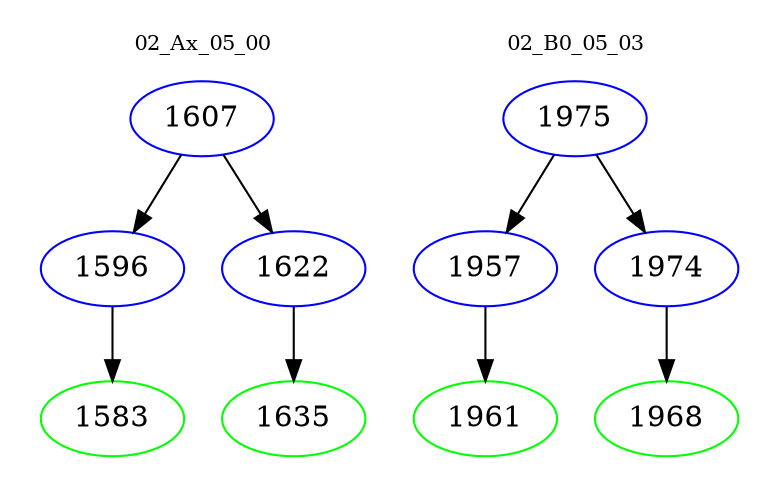 digraph{
subgraph cluster_0 {
color = white
label = "02_Ax_05_00";
fontsize=10;
T0_1607 [label="1607", color="blue"]
T0_1607 -> T0_1596 [color="black"]
T0_1596 [label="1596", color="blue"]
T0_1596 -> T0_1583 [color="black"]
T0_1583 [label="1583", color="green"]
T0_1607 -> T0_1622 [color="black"]
T0_1622 [label="1622", color="blue"]
T0_1622 -> T0_1635 [color="black"]
T0_1635 [label="1635", color="green"]
}
subgraph cluster_1 {
color = white
label = "02_B0_05_03";
fontsize=10;
T1_1975 [label="1975", color="blue"]
T1_1975 -> T1_1957 [color="black"]
T1_1957 [label="1957", color="blue"]
T1_1957 -> T1_1961 [color="black"]
T1_1961 [label="1961", color="green"]
T1_1975 -> T1_1974 [color="black"]
T1_1974 [label="1974", color="blue"]
T1_1974 -> T1_1968 [color="black"]
T1_1968 [label="1968", color="green"]
}
}
